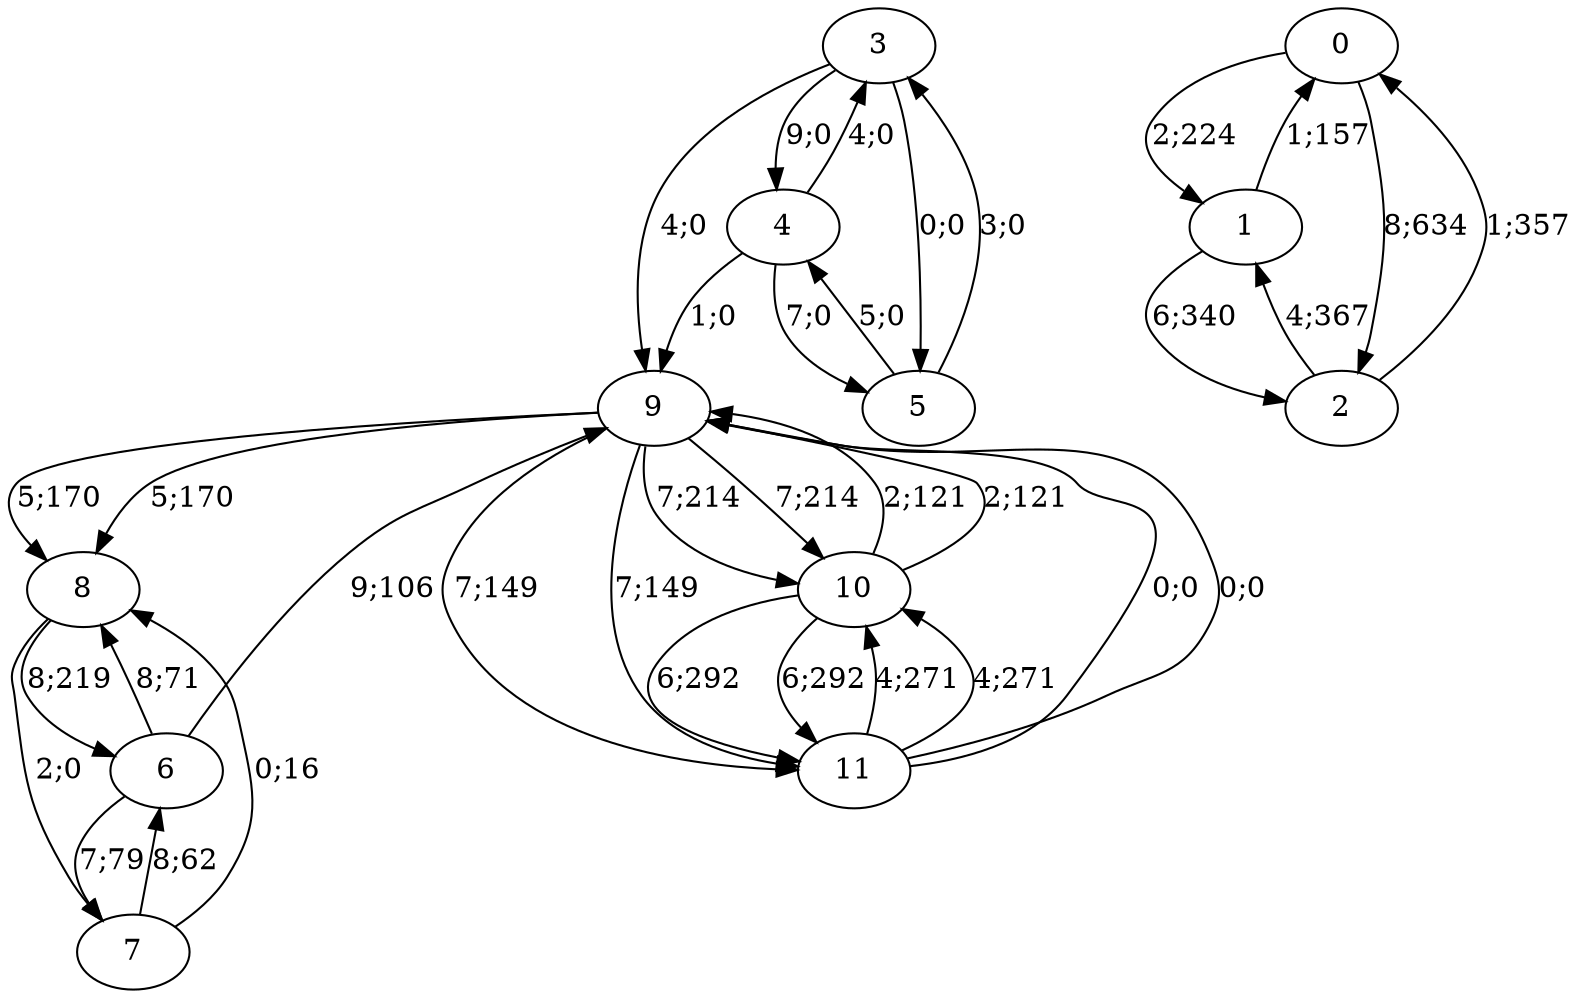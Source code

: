 digraph graph5391 {




















9 -> 8 [color=black,label="5;170"]
9 -> 10 [color=black,label="7;214"]
9 -> 11 [color=black,label="7;149"]


10 -> 9 [color=black,label="2;121"]
10 -> 11 [color=black,label="6;292"]


11 -> 9 [color=black,label="0;0"]
11 -> 10 [color=black,label="4;271"]




















9 -> 8 [color=black,label="5;170"]
9 -> 10 [color=black,label="7;214"]
9 -> 11 [color=black,label="7;149"]


10 -> 9 [color=black,label="2;121"]
10 -> 11 [color=black,label="6;292"]


11 -> 9 [color=black,label="0;0"]
11 -> 10 [color=black,label="4;271"]














6 -> 9 [color=black,label="9;106"]
6 -> 7 [color=black,label="7;79"]
6 -> 8 [color=black,label="8;71"]


7 -> 6 [color=black,label="8;62"]
7 -> 8 [color=black,label="0;16"]


8 -> 6 [color=black,label="8;219"]
8 -> 7 [color=black,label="2;0"]














3 -> 9 [color=black,label="4;0"]
3 -> 4 [color=black,label="9;0"]
3 -> 5 [color=black,label="0;0"]


4 -> 9 [color=black,label="1;0"]
4 -> 3 [color=black,label="4;0"]
4 -> 5 [color=black,label="7;0"]


5 -> 3 [color=black,label="3;0"]
5 -> 4 [color=black,label="5;0"]














0 -> 1 [color=black,label="2;224"]
0 -> 2 [color=black,label="8;634"]


1 -> 0 [color=black,label="1;157"]
1 -> 2 [color=black,label="6;340"]


2 -> 0 [color=black,label="1;357"]
2 -> 1 [color=black,label="4;367"]



















}